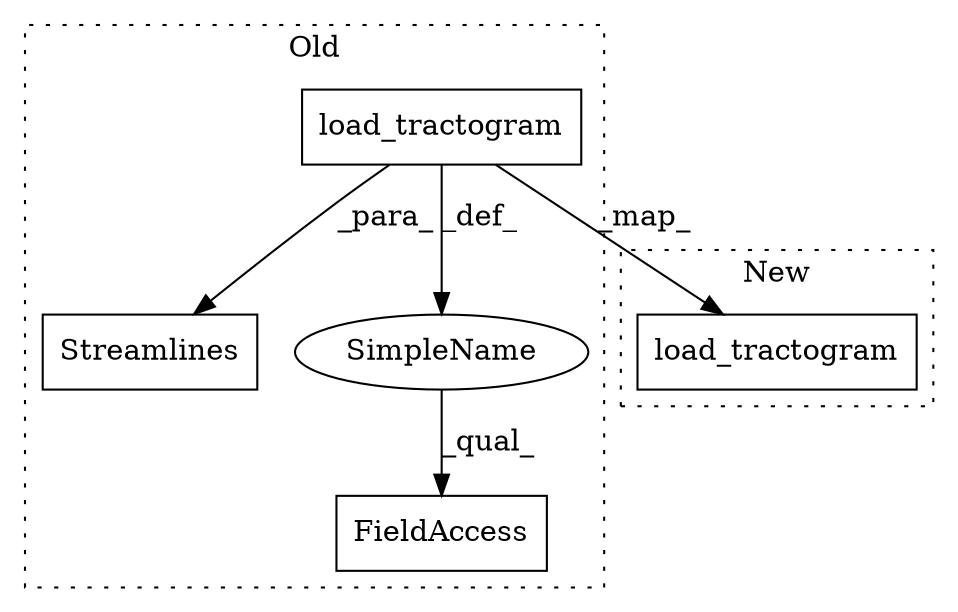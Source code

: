 digraph G {
subgraph cluster0 {
1 [label="load_tractogram" a="32" s="645,679" l="16,1" shape="box"];
3 [label="Streamlines" a="32" s="710,728" l="12,1" shape="box"];
4 [label="SimpleName" a="42" s="" l="" shape="ellipse"];
5 [label="FieldAccess" a="22" s="645" l="47" shape="box"];
label = "Old";
style="dotted";
}
subgraph cluster1 {
2 [label="load_tractogram" a="32" s="700,734" l="16,1" shape="box"];
label = "New";
style="dotted";
}
1 -> 2 [label="_map_"];
1 -> 3 [label="_para_"];
1 -> 4 [label="_def_"];
4 -> 5 [label="_qual_"];
}